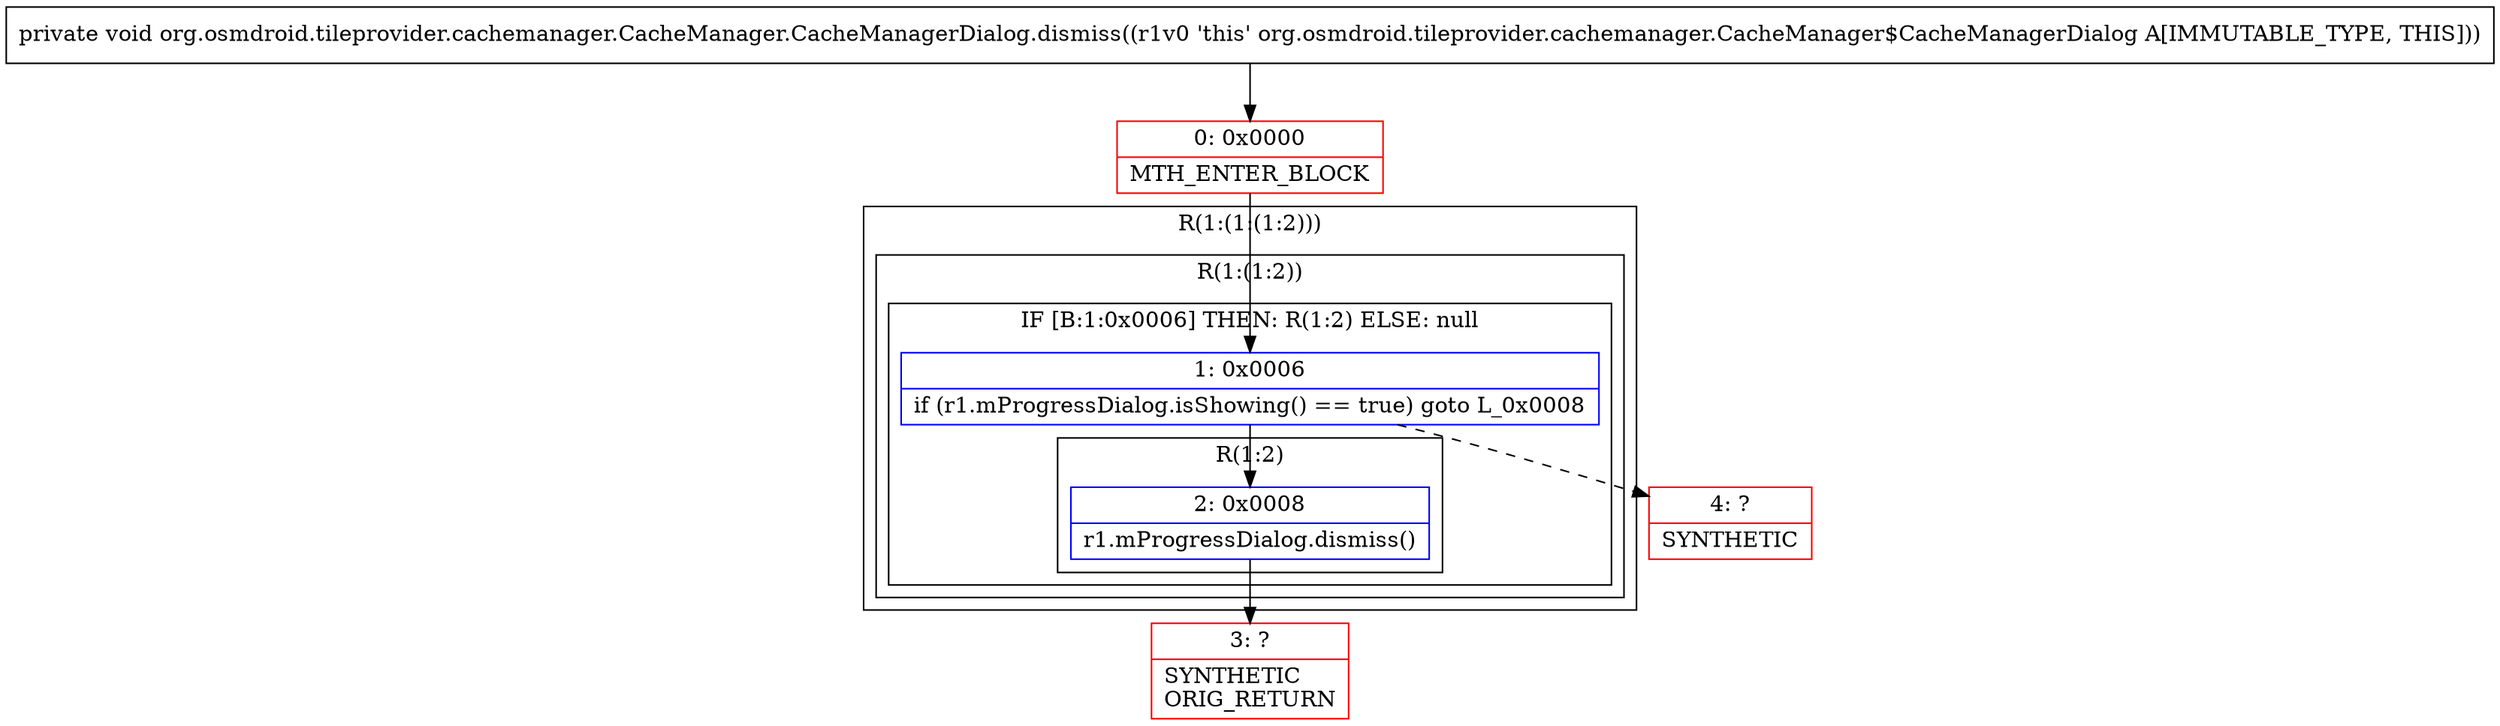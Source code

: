 digraph "CFG fororg.osmdroid.tileprovider.cachemanager.CacheManager.CacheManagerDialog.dismiss()V" {
subgraph cluster_Region_1924643701 {
label = "R(1:(1:(1:2)))";
node [shape=record,color=blue];
subgraph cluster_Region_1452983138 {
label = "R(1:(1:2))";
node [shape=record,color=blue];
subgraph cluster_IfRegion_921797536 {
label = "IF [B:1:0x0006] THEN: R(1:2) ELSE: null";
node [shape=record,color=blue];
Node_1 [shape=record,label="{1\:\ 0x0006|if (r1.mProgressDialog.isShowing() == true) goto L_0x0008\l}"];
subgraph cluster_Region_1062636198 {
label = "R(1:2)";
node [shape=record,color=blue];
Node_2 [shape=record,label="{2\:\ 0x0008|r1.mProgressDialog.dismiss()\l}"];
}
}
}
}
Node_0 [shape=record,color=red,label="{0\:\ 0x0000|MTH_ENTER_BLOCK\l}"];
Node_3 [shape=record,color=red,label="{3\:\ ?|SYNTHETIC\lORIG_RETURN\l}"];
Node_4 [shape=record,color=red,label="{4\:\ ?|SYNTHETIC\l}"];
MethodNode[shape=record,label="{private void org.osmdroid.tileprovider.cachemanager.CacheManager.CacheManagerDialog.dismiss((r1v0 'this' org.osmdroid.tileprovider.cachemanager.CacheManager$CacheManagerDialog A[IMMUTABLE_TYPE, THIS])) }"];
MethodNode -> Node_0;
Node_1 -> Node_2;
Node_1 -> Node_4[style=dashed];
Node_2 -> Node_3;
Node_0 -> Node_1;
}

